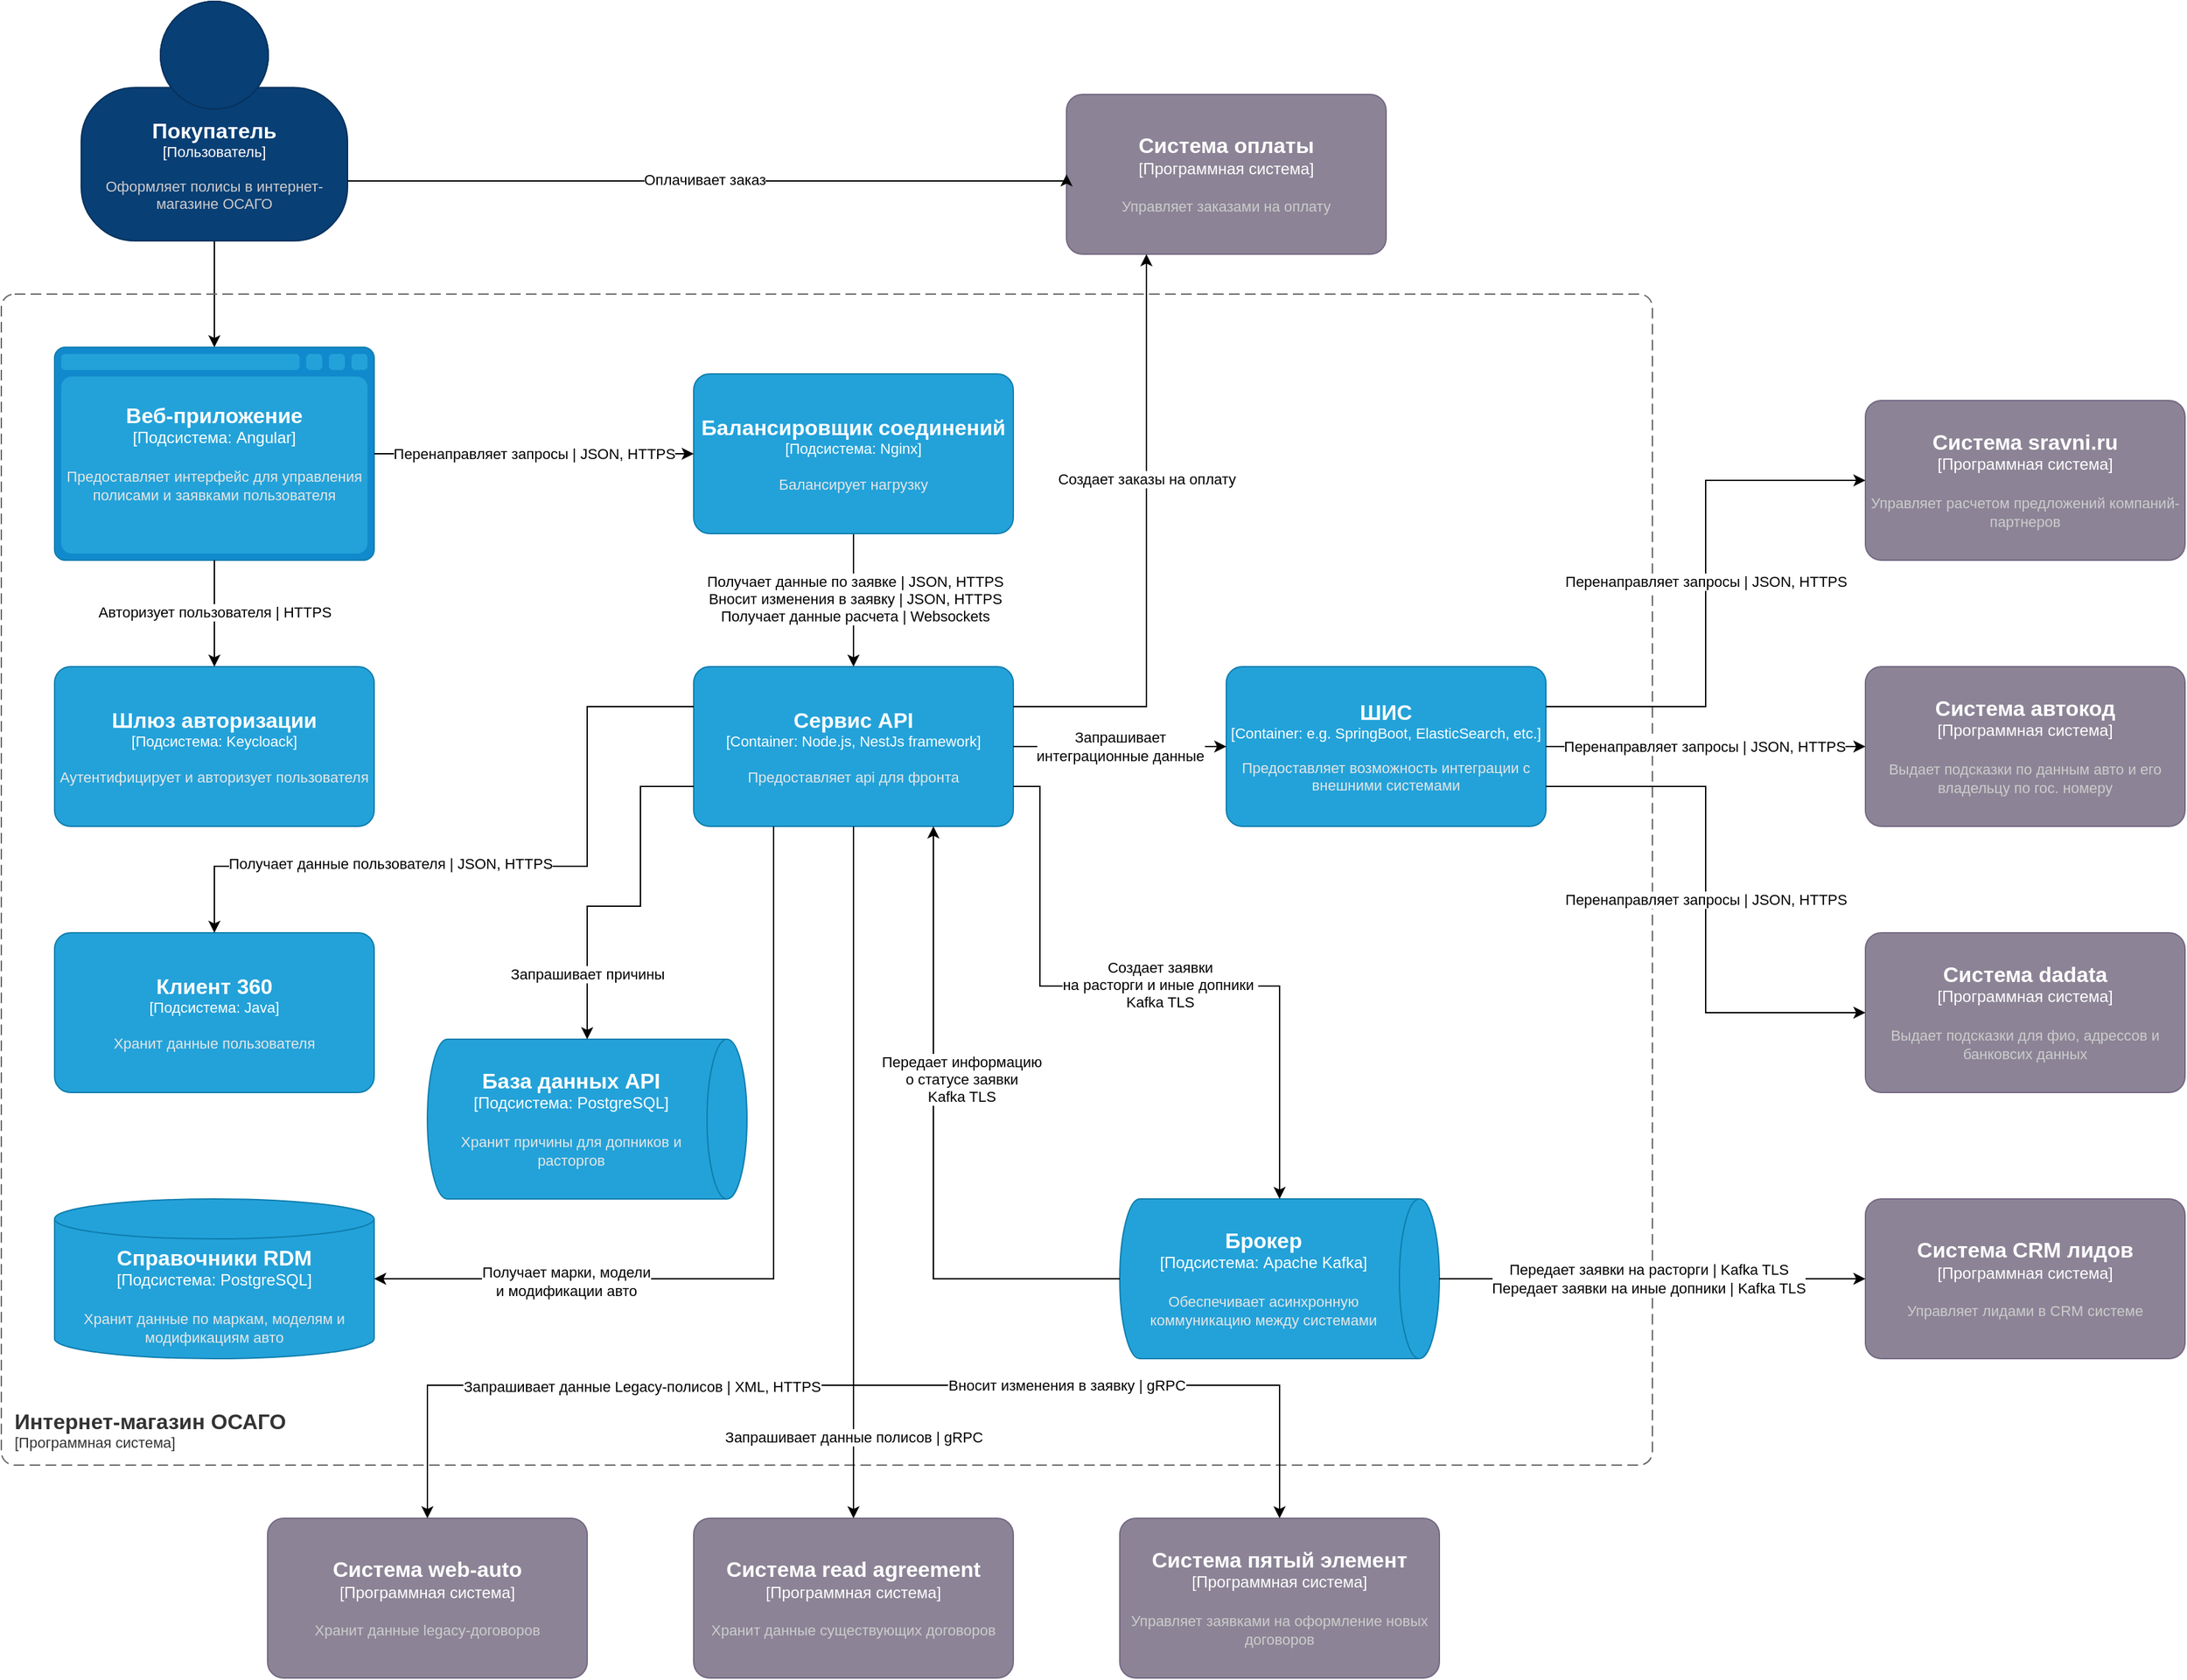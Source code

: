 <mxfile version="24.3.0" type="github">
  <diagram name="Страница — 1" id="4_0oln8lYrD9iGTW1Rhn">
    <mxGraphModel dx="3029" dy="1531" grid="1" gridSize="10" guides="1" tooltips="1" connect="1" arrows="1" fold="1" page="1" pageScale="1" pageWidth="980" pageHeight="1390" math="0" shadow="0">
      <root>
        <mxCell id="0" />
        <mxCell id="1" parent="0" />
        <mxCell id="8GbvXR8zKAAS258bhT7T-5" style="edgeStyle=orthogonalEdgeStyle;rounded=0;orthogonalLoop=1;jettySize=auto;html=1;" parent="1" source="-En8f4dT92g6XGcGg6re-1" target="8GbvXR8zKAAS258bhT7T-4" edge="1">
          <mxGeometry relative="1" as="geometry" />
        </mxCell>
        <object placeholders="1" c4Name="Покупатель" c4Type="Пользователь" c4Description="Оформляет полисы в интернет-магазине ОСАГО" label="&lt;font style=&quot;font-size: 16px&quot;&gt;&lt;b&gt;%c4Name%&lt;/b&gt;&lt;/font&gt;&lt;div&gt;[%c4Type%]&lt;/div&gt;&lt;br&gt;&lt;div&gt;&lt;font style=&quot;font-size: 11px&quot;&gt;&lt;font color=&quot;#cccccc&quot;&gt;%c4Description%&lt;/font&gt;&lt;/div&gt;" id="-En8f4dT92g6XGcGg6re-1">
          <mxCell style="html=1;fontSize=11;dashed=0;whiteSpace=wrap;fillColor=#083F75;strokeColor=#06315C;fontColor=#ffffff;shape=mxgraph.c4.person2;align=center;metaEdit=1;points=[[0.5,0,0],[1,0.5,0],[1,0.75,0],[0.75,1,0],[0.5,1,0],[0.25,1,0],[0,0.75,0],[0,0.5,0]];resizable=0;" parent="1" vertex="1">
            <mxGeometry x="500" y="60" width="200" height="180" as="geometry" />
          </mxCell>
        </object>
        <object placeholders="1" c4Name="Система пятый элемент" c4Type="Программная система" c4Description="Управляет заявками на оформление новых договоров" label="&lt;font style=&quot;font-size: 16px&quot;&gt;&lt;b&gt;%c4Name%&lt;/b&gt;&lt;/font&gt;&lt;div&gt;[%c4Type%]&lt;/div&gt;&lt;br&gt;&lt;div&gt;&lt;font style=&quot;font-size: 11px&quot;&gt;&lt;font color=&quot;#cccccc&quot;&gt;%c4Description%&lt;/font&gt;&lt;/div&gt;" id="-En8f4dT92g6XGcGg6re-5">
          <mxCell style="rounded=1;whiteSpace=wrap;html=1;labelBackgroundColor=none;fillColor=#8C8496;fontColor=#ffffff;align=center;arcSize=10;strokeColor=#736782;metaEdit=1;resizable=0;points=[[0.25,0,0],[0.5,0,0],[0.75,0,0],[1,0.25,0],[1,0.5,0],[1,0.75,0],[0.75,1,0],[0.5,1,0],[0.25,1,0],[0,0.75,0],[0,0.5,0],[0,0.25,0]];" parent="1" vertex="1">
            <mxGeometry x="1280" y="1200" width="240" height="120" as="geometry" />
          </mxCell>
        </object>
        <object placeholders="1" c4Name="Система sravni.ru" c4Type="Программная система" c4Description="Управляет расчетом предложений компаний-партнеров" label="&lt;font style=&quot;font-size: 16px&quot;&gt;&lt;b&gt;%c4Name%&lt;/b&gt;&lt;/font&gt;&lt;div&gt;[%c4Type%]&lt;/div&gt;&lt;br&gt;&lt;div&gt;&lt;font style=&quot;font-size: 11px&quot;&gt;&lt;font color=&quot;#cccccc&quot;&gt;%c4Description%&lt;/font&gt;&lt;/div&gt;" id="-En8f4dT92g6XGcGg6re-6">
          <mxCell style="rounded=1;whiteSpace=wrap;html=1;labelBackgroundColor=none;fillColor=#8C8496;fontColor=#ffffff;align=center;arcSize=10;strokeColor=#736782;metaEdit=1;resizable=0;points=[[0.25,0,0],[0.5,0,0],[0.75,0,0],[1,0.25,0],[1,0.5,0],[1,0.75,0],[0.75,1,0],[0.5,1,0],[0.25,1,0],[0,0.75,0],[0,0.5,0],[0,0.25,0]];" parent="1" vertex="1">
            <mxGeometry x="1840" y="360" width="240" height="120" as="geometry" />
          </mxCell>
        </object>
        <object placeholders="1" c4Name="Система read agreement" c4Type="Программная система" c4Description="Хранит данные существующих договоров" label="&lt;font style=&quot;font-size: 16px&quot;&gt;&lt;b&gt;%c4Name%&lt;/b&gt;&lt;/font&gt;&lt;div&gt;[%c4Type%]&lt;/div&gt;&lt;br&gt;&lt;div&gt;&lt;font style=&quot;font-size: 11px&quot;&gt;&lt;font color=&quot;#cccccc&quot;&gt;%c4Description%&lt;/font&gt;&lt;/div&gt;" id="-En8f4dT92g6XGcGg6re-7">
          <mxCell style="rounded=1;whiteSpace=wrap;html=1;labelBackgroundColor=none;fillColor=#8C8496;fontColor=#ffffff;align=center;arcSize=10;strokeColor=#736782;metaEdit=1;resizable=0;points=[[0.25,0,0],[0.5,0,0],[0.75,0,0],[1,0.25,0],[1,0.5,0],[1,0.75,0],[0.75,1,0],[0.5,1,0],[0.25,1,0],[0,0.75,0],[0,0.5,0],[0,0.25,0]];" parent="1" vertex="1">
            <mxGeometry x="960" y="1200" width="240" height="120" as="geometry" />
          </mxCell>
        </object>
        <object placeholders="1" c4Name="Система CRM лидов" c4Type="Программная система" c4Description="Управляет лидами в CRM системе" label="&lt;font style=&quot;font-size: 16px&quot;&gt;&lt;b&gt;%c4Name%&lt;/b&gt;&lt;/font&gt;&lt;div&gt;[%c4Type%]&lt;/div&gt;&lt;br&gt;&lt;div&gt;&lt;font style=&quot;font-size: 11px&quot;&gt;&lt;font color=&quot;#cccccc&quot;&gt;%c4Description%&lt;/font&gt;&lt;/div&gt;" id="-En8f4dT92g6XGcGg6re-8">
          <mxCell style="rounded=1;whiteSpace=wrap;html=1;labelBackgroundColor=none;fillColor=#8C8496;fontColor=#ffffff;align=center;arcSize=10;strokeColor=#736782;metaEdit=1;resizable=0;points=[[0.25,0,0],[0.5,0,0],[0.75,0,0],[1,0.25,0],[1,0.5,0],[1,0.75,0],[0.75,1,0],[0.5,1,0],[0.25,1,0],[0,0.75,0],[0,0.5,0],[0,0.25,0]];" parent="1" vertex="1">
            <mxGeometry x="1840" y="960" width="240" height="120" as="geometry" />
          </mxCell>
        </object>
        <object placeholders="1" c4Name="Система web-auto" c4Type="Программная система" c4Description="Хранит данные legacy-договоров" label="&lt;font style=&quot;font-size: 16px&quot;&gt;&lt;b&gt;%c4Name%&lt;/b&gt;&lt;/font&gt;&lt;div&gt;[%c4Type%]&lt;/div&gt;&lt;br&gt;&lt;div&gt;&lt;font style=&quot;font-size: 11px&quot;&gt;&lt;font color=&quot;#cccccc&quot;&gt;%c4Description%&lt;/font&gt;&lt;/div&gt;" id="-En8f4dT92g6XGcGg6re-9">
          <mxCell style="rounded=1;whiteSpace=wrap;html=1;labelBackgroundColor=none;fillColor=#8C8496;fontColor=#ffffff;align=center;arcSize=10;strokeColor=#736782;metaEdit=1;resizable=0;points=[[0.25,0,0],[0.5,0,0],[0.75,0,0],[1,0.25,0],[1,0.5,0],[1,0.75,0],[0.75,1,0],[0.5,1,0],[0.25,1,0],[0,0.75,0],[0,0.5,0],[0,0.25,0]];" parent="1" vertex="1">
            <mxGeometry x="640" y="1200" width="240" height="120" as="geometry" />
          </mxCell>
        </object>
        <object placeholders="1" c4Name="Система dadata" c4Type="Программная система" c4Description="Выдает подсказки для фио, адрессов и банковсих данных" label="&lt;font style=&quot;font-size: 16px&quot;&gt;&lt;b&gt;%c4Name%&lt;/b&gt;&lt;/font&gt;&lt;div&gt;[%c4Type%]&lt;/div&gt;&lt;br&gt;&lt;div&gt;&lt;font style=&quot;font-size: 11px&quot;&gt;&lt;font color=&quot;#cccccc&quot;&gt;%c4Description%&lt;/font&gt;&lt;/div&gt;" id="-En8f4dT92g6XGcGg6re-10">
          <mxCell style="rounded=1;whiteSpace=wrap;html=1;labelBackgroundColor=none;fillColor=#8C8496;fontColor=#ffffff;align=center;arcSize=10;strokeColor=#736782;metaEdit=1;resizable=0;points=[[0.25,0,0],[0.5,0,0],[0.75,0,0],[1,0.25,0],[1,0.5,0],[1,0.75,0],[0.75,1,0],[0.5,1,0],[0.25,1,0],[0,0.75,0],[0,0.5,0],[0,0.25,0]];" parent="1" vertex="1">
            <mxGeometry x="1840" y="760" width="240" height="120" as="geometry" />
          </mxCell>
        </object>
        <object placeholders="1" c4Name="Система автокод" c4Type="Программная система" c4Description="Выдает подсказки по данным авто и его владельцу по гос. номеру" label="&lt;font style=&quot;font-size: 16px&quot;&gt;&lt;b&gt;%c4Name%&lt;/b&gt;&lt;/font&gt;&lt;div&gt;[%c4Type%]&lt;/div&gt;&lt;br&gt;&lt;div&gt;&lt;font style=&quot;font-size: 11px&quot;&gt;&lt;font color=&quot;#cccccc&quot;&gt;%c4Description%&lt;/font&gt;&lt;/div&gt;" id="-En8f4dT92g6XGcGg6re-11">
          <mxCell style="rounded=1;whiteSpace=wrap;html=1;labelBackgroundColor=none;fillColor=#8C8496;fontColor=#ffffff;align=center;arcSize=10;strokeColor=#736782;metaEdit=1;resizable=0;points=[[0.25,0,0],[0.5,0,0],[0.75,0,0],[1,0.25,0],[1,0.5,0],[1,0.75,0],[0.75,1,0],[0.5,1,0],[0.25,1,0],[0,0.75,0],[0,0.5,0],[0,0.25,0]];" parent="1" vertex="1">
            <mxGeometry x="1840" y="560" width="240" height="120" as="geometry" />
          </mxCell>
        </object>
        <object placeholders="1" c4Name="Интернет-магазин ОСАГО" c4Type="SystemScopeBoundary" c4Application="Программная система" label="&lt;font style=&quot;font-size: 16px&quot;&gt;&lt;b&gt;&lt;div style=&quot;text-align: left&quot;&gt;%c4Name%&lt;/div&gt;&lt;/b&gt;&lt;/font&gt;&lt;div style=&quot;text-align: left&quot;&gt;[%c4Application%]&lt;/div&gt;" id="8GbvXR8zKAAS258bhT7T-1">
          <mxCell style="rounded=1;fontSize=11;whiteSpace=wrap;html=1;dashed=1;arcSize=20;fillColor=none;strokeColor=#666666;fontColor=#333333;labelBackgroundColor=none;align=left;verticalAlign=bottom;labelBorderColor=none;spacingTop=0;spacing=10;dashPattern=8 4;metaEdit=1;rotatable=0;perimeter=rectanglePerimeter;noLabel=0;labelPadding=0;allowArrows=0;connectable=0;expand=0;recursiveResize=0;editable=1;pointerEvents=0;absoluteArcSize=1;points=[[0.25,0,0],[0.5,0,0],[0.75,0,0],[1,0.25,0],[1,0.5,0],[1,0.75,0],[0.75,1,0],[0.5,1,0],[0.25,1,0],[0,0.75,0],[0,0.5,0],[0,0.25,0]];" parent="1" vertex="1">
            <mxGeometry x="440" y="280" width="1240" height="880" as="geometry" />
          </mxCell>
        </object>
        <object placeholders="1" c4Name="Справочники RDM" c4Type="Подсистема" c4Technology="PostgreSQL" c4Description="Хранит данные по маркам, моделям и модификациям авто" label="&lt;font style=&quot;font-size: 16px&quot;&gt;&lt;b&gt;%c4Name%&lt;/b&gt;&lt;/font&gt;&lt;div&gt;[%c4Type%:&amp;nbsp;%c4Technology%]&lt;/div&gt;&lt;br&gt;&lt;div&gt;&lt;font style=&quot;font-size: 11px&quot;&gt;&lt;font color=&quot;#E6E6E6&quot;&gt;%c4Description%&lt;/font&gt;&lt;/div&gt;" id="8GbvXR8zKAAS258bhT7T-2">
          <mxCell style="shape=cylinder3;size=15;whiteSpace=wrap;html=1;boundedLbl=1;rounded=0;labelBackgroundColor=none;fillColor=#23A2D9;fontSize=12;fontColor=#ffffff;align=center;strokeColor=#0E7DAD;metaEdit=1;points=[[0.5,0,0],[1,0.25,0],[1,0.5,0],[1,0.75,0],[0.5,1,0],[0,0.75,0],[0,0.5,0],[0,0.25,0]];resizable=0;" parent="1" vertex="1">
            <mxGeometry x="480" y="960" width="240" height="120" as="geometry" />
          </mxCell>
        </object>
        <object placeholders="1" c4Name="Брокер" c4Type="Подсистема" c4Technology="Apache Kafka" c4Description="Обеспечивает асинхронную коммуникацию между системами" label="&lt;font style=&quot;font-size: 16px&quot;&gt;&lt;b&gt;%c4Name%&lt;/b&gt;&lt;/font&gt;&lt;div&gt;[%c4Type%:&amp;nbsp;%c4Technology%]&lt;/div&gt;&lt;br&gt;&lt;div&gt;&lt;font style=&quot;font-size: 11px&quot;&gt;&lt;font color=&quot;#E6E6E6&quot;&gt;%c4Description%&lt;/font&gt;&lt;/div&gt;" id="8GbvXR8zKAAS258bhT7T-3">
          <mxCell style="shape=cylinder3;size=15;direction=south;whiteSpace=wrap;html=1;boundedLbl=1;rounded=0;labelBackgroundColor=none;fillColor=#23A2D9;fontSize=12;fontColor=#ffffff;align=center;strokeColor=#0E7DAD;metaEdit=1;points=[[0.5,0,0],[1,0.25,0],[1,0.5,0],[1,0.75,0],[0.5,1,0],[0,0.75,0],[0,0.5,0],[0,0.25,0]];resizable=0;" parent="1" vertex="1">
            <mxGeometry x="1280" y="960" width="240" height="120" as="geometry" />
          </mxCell>
        </object>
        <object placeholders="1" c4Name="Веб-приложение" c4Type="Подсистема" c4Technology="Angular" c4Description="Предоставляет интерфейс для управления полисами и заявками пользователя" label="&lt;font style=&quot;font-size: 16px&quot;&gt;&lt;b&gt;%c4Name%&lt;/b&gt;&lt;/font&gt;&lt;div&gt;[%c4Type%:&amp;nbsp;%c4Technology%]&lt;/div&gt;&lt;br&gt;&lt;div&gt;&lt;font style=&quot;font-size: 11px&quot;&gt;&lt;font color=&quot;#E6E6E6&quot;&gt;%c4Description%&lt;/font&gt;&lt;/div&gt;" id="8GbvXR8zKAAS258bhT7T-4">
          <mxCell style="shape=mxgraph.c4.webBrowserContainer2;whiteSpace=wrap;html=1;boundedLbl=1;rounded=0;labelBackgroundColor=none;strokeColor=#118ACD;fillColor=#23A2D9;strokeColor=#118ACD;strokeColor2=#0E7DAD;fontSize=12;fontColor=#ffffff;align=center;metaEdit=1;points=[[0.5,0,0],[1,0.25,0],[1,0.5,0],[1,0.75,0],[0.5,1,0],[0,0.75,0],[0,0.5,0],[0,0.25,0]];resizable=0;" parent="1" vertex="1">
            <mxGeometry x="480" y="320" width="240" height="160" as="geometry" />
          </mxCell>
        </object>
        <mxCell id="8GbvXR8zKAAS258bhT7T-33" style="edgeStyle=orthogonalEdgeStyle;rounded=0;orthogonalLoop=1;jettySize=auto;html=1;" parent="1" source="8GbvXR8zKAAS258bhT7T-6" target="8GbvXR8zKAAS258bhT7T-14" edge="1">
          <mxGeometry relative="1" as="geometry" />
        </mxCell>
        <mxCell id="8GbvXR8zKAAS258bhT7T-34" value="Получает данные по заявке&amp;nbsp;| JSON, HTTPS&lt;div&gt;Вносит изменения в заявку | JSON, HTTPS&lt;/div&gt;&lt;div&gt;Получает данные расчета | Websockets&lt;/div&gt;" style="edgeLabel;html=1;align=center;verticalAlign=middle;resizable=0;points=[];" parent="8GbvXR8zKAAS258bhT7T-33" vertex="1" connectable="0">
          <mxGeometry x="-0.025" y="1" relative="1" as="geometry">
            <mxPoint as="offset" />
          </mxGeometry>
        </mxCell>
        <object placeholders="1" c4Name="Балансировщик соединений" c4Type="Подсистема" c4Technology="Nginx" c4Description="Балансирует нагрузку" label="&lt;font style=&quot;font-size: 16px&quot;&gt;&lt;b&gt;%c4Name%&lt;/b&gt;&lt;/font&gt;&lt;div&gt;[%c4Type%: %c4Technology%]&lt;/div&gt;&lt;br&gt;&lt;div&gt;&lt;font style=&quot;font-size: 11px&quot;&gt;&lt;font color=&quot;#E6E6E6&quot;&gt;%c4Description%&lt;/font&gt;&lt;/div&gt;" id="8GbvXR8zKAAS258bhT7T-6">
          <mxCell style="rounded=1;whiteSpace=wrap;html=1;fontSize=11;labelBackgroundColor=none;fillColor=#23A2D9;fontColor=#ffffff;align=center;arcSize=10;strokeColor=#0E7DAD;metaEdit=1;resizable=0;points=[[0.25,0,0],[0.5,0,0],[0.75,0,0],[1,0.25,0],[1,0.5,0],[1,0.75,0],[0.75,1,0],[0.5,1,0],[0.25,1,0],[0,0.75,0],[0,0.5,0],[0,0.25,0]];" parent="1" vertex="1">
            <mxGeometry x="960" y="340" width="240" height="120" as="geometry" />
          </mxCell>
        </object>
        <mxCell id="mf1Stj71Xh-U_pd6qquu-27" style="edgeStyle=orthogonalEdgeStyle;rounded=0;orthogonalLoop=1;jettySize=auto;html=1;exitX=0.5;exitY=1;exitDx=0;exitDy=0;exitPerimeter=0;" edge="1" parent="1" source="8GbvXR8zKAAS258bhT7T-14" target="-En8f4dT92g6XGcGg6re-9">
          <mxGeometry relative="1" as="geometry">
            <Array as="points">
              <mxPoint x="1080" y="1100" />
              <mxPoint x="760" y="1100" />
            </Array>
          </mxGeometry>
        </mxCell>
        <mxCell id="mf1Stj71Xh-U_pd6qquu-28" value="Запрашивает данные Legacy-полисов | XML, HTTPS" style="edgeLabel;html=1;align=center;verticalAlign=middle;resizable=0;points=[];" vertex="1" connectable="0" parent="mf1Stj71Xh-U_pd6qquu-27">
          <mxGeometry x="0.411" y="1" relative="1" as="geometry">
            <mxPoint x="13" as="offset" />
          </mxGeometry>
        </mxCell>
        <object placeholders="1" c4Name="Сервис API" c4Type="Container" c4Technology="Node.js, NestJs framework" c4Description="Предоставляет api для фронта" label="&lt;font style=&quot;font-size: 16px&quot;&gt;&lt;b&gt;%c4Name%&lt;/b&gt;&lt;/font&gt;&lt;div&gt;[%c4Type%: %c4Technology%]&lt;/div&gt;&lt;br&gt;&lt;div&gt;&lt;font style=&quot;font-size: 11px&quot;&gt;&lt;font color=&quot;#E6E6E6&quot;&gt;%c4Description%&lt;/font&gt;&lt;/div&gt;" id="8GbvXR8zKAAS258bhT7T-14">
          <mxCell style="rounded=1;whiteSpace=wrap;html=1;fontSize=11;labelBackgroundColor=none;fillColor=#23A2D9;fontColor=#ffffff;align=center;arcSize=10;strokeColor=#0E7DAD;metaEdit=1;resizable=0;points=[[0.25,0,0],[0.5,0,0],[0.75,0,0],[1,0.25,0],[1,0.5,0],[1,0.75,0],[0.75,1,0],[0.5,1,0],[0.25,1,0],[0,0.75,0],[0,0.5,0],[0,0.25,0]];" parent="1" vertex="1">
            <mxGeometry x="960" y="560" width="240" height="120" as="geometry" />
          </mxCell>
        </object>
        <object placeholders="1" c4Name="Шлюз авторизации" c4Type="Подсистема" c4Technology="Keycloack" c4Description="Аутентифицирует и авторизует пользователя" label="&lt;font style=&quot;font-size: 16px&quot;&gt;&lt;b&gt;%c4Name%&lt;/b&gt;&lt;/font&gt;&lt;div&gt;[%c4Type%: %c4Technology%]&lt;/div&gt;&lt;br&gt;&lt;div&gt;&lt;font style=&quot;font-size: 11px&quot;&gt;&lt;font color=&quot;#E6E6E6&quot;&gt;%c4Description%&lt;/font&gt;&lt;/div&gt;" id="8GbvXR8zKAAS258bhT7T-21">
          <mxCell style="rounded=1;whiteSpace=wrap;html=1;fontSize=11;labelBackgroundColor=none;fillColor=#23A2D9;fontColor=#ffffff;align=center;arcSize=10;strokeColor=#0E7DAD;metaEdit=1;resizable=0;points=[[0.25,0,0],[0.5,0,0],[0.75,0,0],[1,0.25,0],[1,0.5,0],[1,0.75,0],[0.75,1,0],[0.5,1,0],[0.25,1,0],[0,0.75,0],[0,0.5,0],[0,0.25,0]];" parent="1" vertex="1">
            <mxGeometry x="480" y="560" width="240" height="120" as="geometry" />
          </mxCell>
        </object>
        <object placeholders="1" c4Name="Клиент 360" c4Type="Подсистема" c4Technology="Java" c4Description="Хранит данные пользователя" label="&lt;font style=&quot;font-size: 16px&quot;&gt;&lt;b&gt;%c4Name%&lt;/b&gt;&lt;/font&gt;&lt;div&gt;[%c4Type%: %c4Technology%]&lt;/div&gt;&lt;br&gt;&lt;div&gt;&lt;font style=&quot;font-size: 11px&quot;&gt;&lt;font color=&quot;#E6E6E6&quot;&gt;%c4Description%&lt;/font&gt;&lt;/div&gt;" id="8GbvXR8zKAAS258bhT7T-24">
          <mxCell style="rounded=1;whiteSpace=wrap;html=1;fontSize=11;labelBackgroundColor=none;fillColor=#23A2D9;fontColor=#ffffff;align=center;arcSize=10;strokeColor=#0E7DAD;metaEdit=1;resizable=0;points=[[0.25,0,0],[0.5,0,0],[0.75,0,0],[1,0.25,0],[1,0.5,0],[1,0.75,0],[0.75,1,0],[0.5,1,0],[0.25,1,0],[0,0.75,0],[0,0.5,0],[0,0.25,0]];" parent="1" vertex="1">
            <mxGeometry x="480" y="760" width="240" height="120" as="geometry" />
          </mxCell>
        </object>
        <mxCell id="8GbvXR8zKAAS258bhT7T-28" style="edgeStyle=orthogonalEdgeStyle;rounded=0;orthogonalLoop=1;jettySize=auto;html=1;entryX=0.5;entryY=0;entryDx=0;entryDy=0;entryPerimeter=0;" parent="1" source="8GbvXR8zKAAS258bhT7T-4" target="8GbvXR8zKAAS258bhT7T-21" edge="1">
          <mxGeometry relative="1" as="geometry" />
        </mxCell>
        <mxCell id="8GbvXR8zKAAS258bhT7T-29" value="Авторизует пользователя | HTTPS" style="edgeLabel;html=1;align=center;verticalAlign=middle;resizable=0;points=[];" parent="8GbvXR8zKAAS258bhT7T-28" vertex="1" connectable="0">
          <mxGeometry x="-0.043" relative="1" as="geometry">
            <mxPoint as="offset" />
          </mxGeometry>
        </mxCell>
        <mxCell id="8GbvXR8zKAAS258bhT7T-30" style="edgeStyle=orthogonalEdgeStyle;rounded=0;orthogonalLoop=1;jettySize=auto;html=1;entryX=0;entryY=0.5;entryDx=0;entryDy=0;entryPerimeter=0;" parent="1" source="8GbvXR8zKAAS258bhT7T-4" target="8GbvXR8zKAAS258bhT7T-6" edge="1">
          <mxGeometry relative="1" as="geometry" />
        </mxCell>
        <mxCell id="8GbvXR8zKAAS258bhT7T-31" value="Перенаправляет запросы | JSON, HTTPS" style="edgeLabel;html=1;align=center;verticalAlign=middle;resizable=0;points=[];" parent="8GbvXR8zKAAS258bhT7T-30" vertex="1" connectable="0">
          <mxGeometry x="-0.143" y="1" relative="1" as="geometry">
            <mxPoint x="17" y="1" as="offset" />
          </mxGeometry>
        </mxCell>
        <object placeholders="1" c4Name="ШИС" c4Type="Container" c4Technology="e.g. SpringBoot, ElasticSearch, etc." c4Description="Предоставляет возможность интеграции с внешними системами" label="&lt;font style=&quot;font-size: 16px&quot;&gt;&lt;b&gt;%c4Name%&lt;/b&gt;&lt;/font&gt;&lt;div&gt;[%c4Type%: %c4Technology%]&lt;/div&gt;&lt;br&gt;&lt;div&gt;&lt;font style=&quot;font-size: 11px&quot;&gt;&lt;font color=&quot;#E6E6E6&quot;&gt;%c4Description%&lt;/font&gt;&lt;/div&gt;" id="8GbvXR8zKAAS258bhT7T-32">
          <mxCell style="rounded=1;whiteSpace=wrap;html=1;fontSize=11;labelBackgroundColor=none;fillColor=#23A2D9;fontColor=#ffffff;align=center;arcSize=10;strokeColor=#0E7DAD;metaEdit=1;resizable=0;points=[[0.25,0,0],[0.5,0,0],[0.75,0,0],[1,0.25,0],[1,0.5,0],[1,0.75,0],[0.75,1,0],[0.5,1,0],[0.25,1,0],[0,0.75,0],[0,0.5,0],[0,0.25,0]];" parent="1" vertex="1">
            <mxGeometry x="1360" y="560" width="240" height="120" as="geometry" />
          </mxCell>
        </object>
        <object placeholders="1" c4Name="Система оплаты" c4Type="Программная система" c4Description="Управляет заказами на оплату" label="&lt;font style=&quot;font-size: 16px&quot;&gt;&lt;b&gt;%c4Name%&lt;/b&gt;&lt;/font&gt;&lt;div&gt;[%c4Type%]&lt;/div&gt;&lt;br&gt;&lt;div&gt;&lt;font style=&quot;font-size: 11px&quot;&gt;&lt;font color=&quot;#cccccc&quot;&gt;%c4Description%&lt;/font&gt;&lt;/div&gt;" id="8GbvXR8zKAAS258bhT7T-39">
          <mxCell style="rounded=1;whiteSpace=wrap;html=1;labelBackgroundColor=none;fillColor=#8C8496;fontColor=#ffffff;align=center;arcSize=10;strokeColor=#736782;metaEdit=1;resizable=0;points=[[0.25,0,0],[0.5,0,0],[0.75,0,0],[1,0.25,0],[1,0.5,0],[1,0.75,0],[0.75,1,0],[0.5,1,0],[0.25,1,0],[0,0.75,0],[0,0.5,0],[0,0.25,0]];" parent="1" vertex="1">
            <mxGeometry x="1240" y="130" width="240" height="120" as="geometry" />
          </mxCell>
        </object>
        <mxCell id="8GbvXR8zKAAS258bhT7T-40" style="edgeStyle=orthogonalEdgeStyle;rounded=0;orthogonalLoop=1;jettySize=auto;html=1;entryX=0;entryY=0.5;entryDx=0;entryDy=0;entryPerimeter=0;" parent="1" source="8GbvXR8zKAAS258bhT7T-14" target="8GbvXR8zKAAS258bhT7T-32" edge="1">
          <mxGeometry relative="1" as="geometry" />
        </mxCell>
        <mxCell id="8GbvXR8zKAAS258bhT7T-41" value="Запрашивает&lt;div&gt;интеграционные данные&lt;/div&gt;" style="edgeLabel;html=1;align=center;verticalAlign=middle;resizable=0;points=[];" parent="8GbvXR8zKAAS258bhT7T-40" vertex="1" connectable="0">
          <mxGeometry x="-0.011" relative="1" as="geometry">
            <mxPoint x="1" as="offset" />
          </mxGeometry>
        </mxCell>
        <mxCell id="8GbvXR8zKAAS258bhT7T-42" style="edgeStyle=orthogonalEdgeStyle;rounded=0;orthogonalLoop=1;jettySize=auto;html=1;exitX=1;exitY=0.25;exitDx=0;exitDy=0;exitPerimeter=0;entryX=0;entryY=0.5;entryDx=0;entryDy=0;entryPerimeter=0;" parent="1" source="8GbvXR8zKAAS258bhT7T-32" target="-En8f4dT92g6XGcGg6re-6" edge="1">
          <mxGeometry relative="1" as="geometry" />
        </mxCell>
        <mxCell id="8GbvXR8zKAAS258bhT7T-47" value="Перенаправляет запросы | JSON, HTTPS" style="edgeLabel;html=1;align=center;verticalAlign=middle;resizable=0;points=[];" parent="8GbvXR8zKAAS258bhT7T-42" vertex="1" connectable="0">
          <mxGeometry x="0.046" relative="1" as="geometry">
            <mxPoint as="offset" />
          </mxGeometry>
        </mxCell>
        <mxCell id="8GbvXR8zKAAS258bhT7T-43" style="edgeStyle=orthogonalEdgeStyle;rounded=0;orthogonalLoop=1;jettySize=auto;html=1;entryX=0;entryY=0.5;entryDx=0;entryDy=0;entryPerimeter=0;" parent="1" source="8GbvXR8zKAAS258bhT7T-32" target="-En8f4dT92g6XGcGg6re-11" edge="1">
          <mxGeometry relative="1" as="geometry" />
        </mxCell>
        <mxCell id="8GbvXR8zKAAS258bhT7T-46" value="Перенаправляет запросы | JSON, HTTPS" style="edgeLabel;html=1;align=center;verticalAlign=middle;resizable=0;points=[];" parent="8GbvXR8zKAAS258bhT7T-43" vertex="1" connectable="0">
          <mxGeometry x="-0.012" relative="1" as="geometry">
            <mxPoint as="offset" />
          </mxGeometry>
        </mxCell>
        <mxCell id="8GbvXR8zKAAS258bhT7T-44" style="edgeStyle=orthogonalEdgeStyle;rounded=0;orthogonalLoop=1;jettySize=auto;html=1;exitX=1;exitY=0.75;exitDx=0;exitDy=0;exitPerimeter=0;entryX=0;entryY=0.5;entryDx=0;entryDy=0;entryPerimeter=0;" parent="1" source="8GbvXR8zKAAS258bhT7T-32" target="-En8f4dT92g6XGcGg6re-10" edge="1">
          <mxGeometry relative="1" as="geometry" />
        </mxCell>
        <mxCell id="8GbvXR8zKAAS258bhT7T-45" value="Перенаправляет запросы | JSON, HTTPS" style="edgeLabel;html=1;align=center;verticalAlign=middle;resizable=0;points=[];" parent="8GbvXR8zKAAS258bhT7T-44" vertex="1" connectable="0">
          <mxGeometry x="0.001" relative="1" as="geometry">
            <mxPoint as="offset" />
          </mxGeometry>
        </mxCell>
        <object placeholders="1" c4Name="База данных API" c4Type="Подсистема" c4Technology="PostgreSQL" c4Description="Хранит причины для допников и расторгов" label="&lt;font style=&quot;font-size: 16px&quot;&gt;&lt;b&gt;%c4Name%&lt;/b&gt;&lt;/font&gt;&lt;div&gt;[%c4Type%:&amp;nbsp;%c4Technology%]&lt;/div&gt;&lt;br&gt;&lt;div&gt;&lt;font style=&quot;font-size: 11px&quot;&gt;&lt;font color=&quot;#E6E6E6&quot;&gt;%c4Description%&lt;/font&gt;&lt;/div&gt;" id="mf1Stj71Xh-U_pd6qquu-1">
          <mxCell style="shape=cylinder3;size=15;direction=south;whiteSpace=wrap;html=1;boundedLbl=1;rounded=0;labelBackgroundColor=none;fillColor=#23A2D9;fontSize=12;fontColor=#ffffff;align=center;strokeColor=#0E7DAD;metaEdit=1;points=[[0.5,0,0],[1,0.25,0],[1,0.5,0],[1,0.75,0],[0.5,1,0],[0,0.75,0],[0,0.5,0],[0,0.25,0]];resizable=0;" vertex="1" parent="1">
            <mxGeometry x="760" y="840" width="240" height="120" as="geometry" />
          </mxCell>
        </object>
        <mxCell id="mf1Stj71Xh-U_pd6qquu-8" style="edgeStyle=orthogonalEdgeStyle;rounded=0;orthogonalLoop=1;jettySize=auto;html=1;exitX=0;exitY=0.25;exitDx=0;exitDy=0;exitPerimeter=0;entryX=0.5;entryY=0;entryDx=0;entryDy=0;entryPerimeter=0;" edge="1" parent="1" source="8GbvXR8zKAAS258bhT7T-14" target="8GbvXR8zKAAS258bhT7T-24">
          <mxGeometry relative="1" as="geometry">
            <Array as="points">
              <mxPoint x="880" y="590" />
              <mxPoint x="880" y="710" />
              <mxPoint x="600" y="710" />
            </Array>
          </mxGeometry>
        </mxCell>
        <mxCell id="mf1Stj71Xh-U_pd6qquu-9" value="Получает данные пользователя | JSON, HTTPS" style="edgeLabel;html=1;align=center;verticalAlign=middle;resizable=0;points=[];" vertex="1" connectable="0" parent="mf1Stj71Xh-U_pd6qquu-8">
          <mxGeometry x="0.319" y="-2" relative="1" as="geometry">
            <mxPoint x="1" as="offset" />
          </mxGeometry>
        </mxCell>
        <mxCell id="mf1Stj71Xh-U_pd6qquu-10" style="edgeStyle=orthogonalEdgeStyle;rounded=0;orthogonalLoop=1;jettySize=auto;html=1;exitX=0;exitY=0.75;exitDx=0;exitDy=0;exitPerimeter=0;entryX=0;entryY=0.5;entryDx=0;entryDy=0;entryPerimeter=0;" edge="1" parent="1" source="8GbvXR8zKAAS258bhT7T-14" target="mf1Stj71Xh-U_pd6qquu-1">
          <mxGeometry relative="1" as="geometry">
            <Array as="points">
              <mxPoint x="920" y="650" />
              <mxPoint x="920" y="740" />
              <mxPoint x="880" y="740" />
            </Array>
          </mxGeometry>
        </mxCell>
        <mxCell id="mf1Stj71Xh-U_pd6qquu-12" value="Запрашивает причины" style="edgeLabel;html=1;align=center;verticalAlign=middle;resizable=0;points=[];" vertex="1" connectable="0" parent="mf1Stj71Xh-U_pd6qquu-10">
          <mxGeometry x="0.462" relative="1" as="geometry">
            <mxPoint y="23" as="offset" />
          </mxGeometry>
        </mxCell>
        <mxCell id="mf1Stj71Xh-U_pd6qquu-13" style="edgeStyle=orthogonalEdgeStyle;rounded=0;orthogonalLoop=1;jettySize=auto;html=1;exitX=0.25;exitY=1;exitDx=0;exitDy=0;exitPerimeter=0;entryX=1;entryY=0.5;entryDx=0;entryDy=0;entryPerimeter=0;" edge="1" parent="1" source="8GbvXR8zKAAS258bhT7T-14" target="8GbvXR8zKAAS258bhT7T-2">
          <mxGeometry relative="1" as="geometry" />
        </mxCell>
        <mxCell id="mf1Stj71Xh-U_pd6qquu-14" value="Получает марки, модели&lt;div&gt;и модификации авто&lt;/div&gt;" style="edgeLabel;html=1;align=center;verticalAlign=middle;resizable=0;points=[];" vertex="1" connectable="0" parent="mf1Stj71Xh-U_pd6qquu-13">
          <mxGeometry x="0.551" y="2" relative="1" as="geometry">
            <mxPoint as="offset" />
          </mxGeometry>
        </mxCell>
        <mxCell id="mf1Stj71Xh-U_pd6qquu-19" style="edgeStyle=orthogonalEdgeStyle;rounded=0;orthogonalLoop=1;jettySize=auto;html=1;exitX=1;exitY=0.25;exitDx=0;exitDy=0;exitPerimeter=0;entryX=0.25;entryY=1;entryDx=0;entryDy=0;entryPerimeter=0;" edge="1" parent="1" source="8GbvXR8zKAAS258bhT7T-14" target="8GbvXR8zKAAS258bhT7T-39">
          <mxGeometry relative="1" as="geometry" />
        </mxCell>
        <mxCell id="mf1Stj71Xh-U_pd6qquu-20" value="Создает заказы на оплату" style="edgeLabel;html=1;align=center;verticalAlign=middle;resizable=0;points=[];" vertex="1" connectable="0" parent="mf1Stj71Xh-U_pd6qquu-19">
          <mxGeometry x="0.236" relative="1" as="geometry">
            <mxPoint y="1" as="offset" />
          </mxGeometry>
        </mxCell>
        <mxCell id="mf1Stj71Xh-U_pd6qquu-21" style="edgeStyle=orthogonalEdgeStyle;rounded=0;orthogonalLoop=1;jettySize=auto;html=1;exitX=1;exitY=0.75;exitDx=0;exitDy=0;exitPerimeter=0;entryX=0;entryY=0.5;entryDx=0;entryDy=0;entryPerimeter=0;" edge="1" parent="1" source="8GbvXR8zKAAS258bhT7T-14" target="8GbvXR8zKAAS258bhT7T-3">
          <mxGeometry relative="1" as="geometry">
            <Array as="points">
              <mxPoint x="1220" y="650" />
              <mxPoint x="1220" y="800" />
              <mxPoint x="1400" y="800" />
            </Array>
          </mxGeometry>
        </mxCell>
        <mxCell id="mf1Stj71Xh-U_pd6qquu-22" value="Создает заявки&lt;div&gt;на расторги и иные допники&amp;nbsp;&lt;/div&gt;&lt;div&gt;Kafka TLS&lt;/div&gt;" style="edgeLabel;html=1;align=center;verticalAlign=middle;resizable=0;points=[];" vertex="1" connectable="0" parent="mf1Stj71Xh-U_pd6qquu-21">
          <mxGeometry x="0.125" y="1" relative="1" as="geometry">
            <mxPoint x="-27" as="offset" />
          </mxGeometry>
        </mxCell>
        <mxCell id="mf1Stj71Xh-U_pd6qquu-23" style="edgeStyle=orthogonalEdgeStyle;rounded=0;orthogonalLoop=1;jettySize=auto;html=1;exitX=0.5;exitY=1;exitDx=0;exitDy=0;exitPerimeter=0;entryX=0.75;entryY=1;entryDx=0;entryDy=0;entryPerimeter=0;" edge="1" parent="1" source="8GbvXR8zKAAS258bhT7T-3" target="8GbvXR8zKAAS258bhT7T-14">
          <mxGeometry relative="1" as="geometry" />
        </mxCell>
        <mxCell id="mf1Stj71Xh-U_pd6qquu-24" value="Передает информацию&lt;div&gt;о статусе заявки&lt;/div&gt;&lt;div&gt;Kafka TLS&lt;/div&gt;" style="edgeLabel;html=1;align=center;verticalAlign=middle;resizable=0;points=[];" vertex="1" connectable="0" parent="mf1Stj71Xh-U_pd6qquu-23">
          <mxGeometry x="-0.644" y="5" relative="1" as="geometry">
            <mxPoint x="-34" y="-155" as="offset" />
          </mxGeometry>
        </mxCell>
        <mxCell id="mf1Stj71Xh-U_pd6qquu-25" style="edgeStyle=orthogonalEdgeStyle;rounded=0;orthogonalLoop=1;jettySize=auto;html=1;exitX=0.5;exitY=1;exitDx=0;exitDy=0;exitPerimeter=0;entryX=0.5;entryY=0;entryDx=0;entryDy=0;entryPerimeter=0;" edge="1" parent="1" source="8GbvXR8zKAAS258bhT7T-14" target="-En8f4dT92g6XGcGg6re-7">
          <mxGeometry relative="1" as="geometry" />
        </mxCell>
        <mxCell id="mf1Stj71Xh-U_pd6qquu-26" value="Запрашивает данные полисов | gRPC" style="edgeLabel;html=1;align=center;verticalAlign=middle;resizable=0;points=[];" vertex="1" connectable="0" parent="mf1Stj71Xh-U_pd6qquu-25">
          <mxGeometry x="0.62" y="3" relative="1" as="geometry">
            <mxPoint x="-3" y="38" as="offset" />
          </mxGeometry>
        </mxCell>
        <mxCell id="mf1Stj71Xh-U_pd6qquu-30" style="edgeStyle=orthogonalEdgeStyle;rounded=0;orthogonalLoop=1;jettySize=auto;html=1;exitX=0.5;exitY=1;exitDx=0;exitDy=0;exitPerimeter=0;entryX=0.5;entryY=0;entryDx=0;entryDy=0;entryPerimeter=0;" edge="1" parent="1" source="8GbvXR8zKAAS258bhT7T-14" target="-En8f4dT92g6XGcGg6re-5">
          <mxGeometry relative="1" as="geometry">
            <Array as="points">
              <mxPoint x="1080" y="1100" />
              <mxPoint x="1400" y="1100" />
            </Array>
          </mxGeometry>
        </mxCell>
        <mxCell id="mf1Stj71Xh-U_pd6qquu-32" value="Вносит изменения в заявку | gRPC" style="edgeLabel;html=1;align=center;verticalAlign=middle;resizable=0;points=[];" vertex="1" connectable="0" parent="mf1Stj71Xh-U_pd6qquu-30">
          <mxGeometry x="0.373" y="2" relative="1" as="geometry">
            <mxPoint x="3" y="2" as="offset" />
          </mxGeometry>
        </mxCell>
        <mxCell id="mf1Stj71Xh-U_pd6qquu-33" style="edgeStyle=orthogonalEdgeStyle;rounded=0;orthogonalLoop=1;jettySize=auto;html=1;exitX=0.5;exitY=0;exitDx=0;exitDy=0;exitPerimeter=0;entryX=0;entryY=0.5;entryDx=0;entryDy=0;entryPerimeter=0;" edge="1" parent="1" source="8GbvXR8zKAAS258bhT7T-3" target="-En8f4dT92g6XGcGg6re-8">
          <mxGeometry relative="1" as="geometry" />
        </mxCell>
        <mxCell id="mf1Stj71Xh-U_pd6qquu-34" value="Передает заявки на расторги | Kafka TLS&lt;div&gt;Передает заявки на иные допники | Kafka TLS&lt;br&gt;&lt;/div&gt;" style="edgeLabel;html=1;align=center;verticalAlign=middle;resizable=0;points=[];" vertex="1" connectable="0" parent="mf1Stj71Xh-U_pd6qquu-33">
          <mxGeometry x="-0.021" relative="1" as="geometry">
            <mxPoint as="offset" />
          </mxGeometry>
        </mxCell>
        <mxCell id="mf1Stj71Xh-U_pd6qquu-35" style="edgeStyle=orthogonalEdgeStyle;rounded=0;orthogonalLoop=1;jettySize=auto;html=1;exitX=1;exitY=0.75;exitDx=0;exitDy=0;exitPerimeter=0;entryX=0;entryY=0.5;entryDx=0;entryDy=0;entryPerimeter=0;" edge="1" parent="1" source="-En8f4dT92g6XGcGg6re-1" target="8GbvXR8zKAAS258bhT7T-39">
          <mxGeometry relative="1" as="geometry">
            <Array as="points">
              <mxPoint x="1240" y="195" />
            </Array>
          </mxGeometry>
        </mxCell>
        <mxCell id="mf1Stj71Xh-U_pd6qquu-36" value="Оплачивает заказ" style="edgeLabel;html=1;align=center;verticalAlign=middle;resizable=0;points=[];" vertex="1" connectable="0" parent="mf1Stj71Xh-U_pd6qquu-35">
          <mxGeometry x="-0.016" y="1" relative="1" as="geometry">
            <mxPoint as="offset" />
          </mxGeometry>
        </mxCell>
      </root>
    </mxGraphModel>
  </diagram>
</mxfile>
